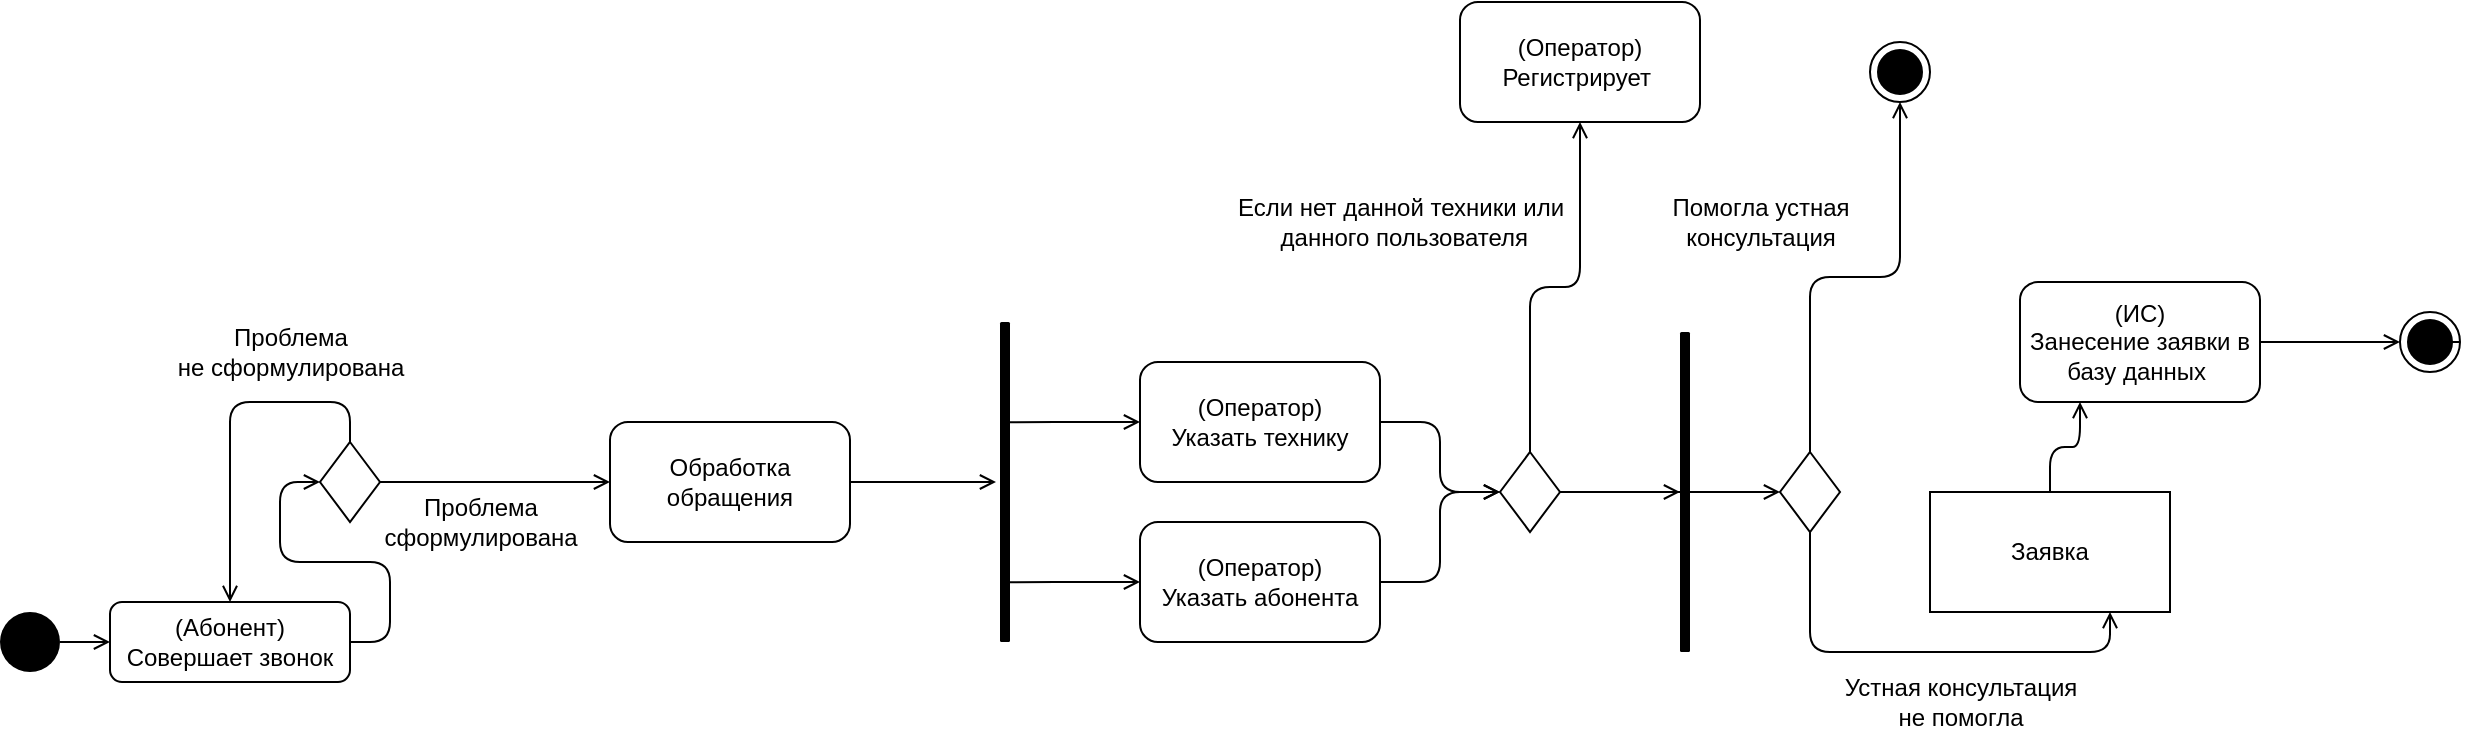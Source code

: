 <mxfile version="13.8.4" type="github">
  <diagram id="dMZ0kmUw3PBsIGC8fK4_" name="Страница 1">
    <mxGraphModel dx="1282" dy="590" grid="1" gridSize="10" guides="1" tooltips="1" connect="1" arrows="1" fold="1" page="1" pageScale="1" pageWidth="827" pageHeight="1169" math="0" shadow="0">
      <root>
        <mxCell id="0" />
        <mxCell id="1" parent="0" />
        <mxCell id="kbv3keUjFInM8lNe4cfh-9" style="edgeStyle=orthogonalEdgeStyle;curved=0;rounded=1;sketch=0;orthogonalLoop=1;jettySize=auto;html=1;exitX=1;exitY=0.5;exitDx=0;exitDy=0;entryX=0;entryY=0.5;entryDx=0;entryDy=0;endArrow=open;endFill=0;" edge="1" parent="1" source="kbv3keUjFInM8lNe4cfh-7" target="kbv3keUjFInM8lNe4cfh-8">
          <mxGeometry relative="1" as="geometry" />
        </mxCell>
        <mxCell id="kbv3keUjFInM8lNe4cfh-7" value="(Абонент)&lt;br&gt;Совершает звонок" style="rounded=1;whiteSpace=wrap;html=1;" vertex="1" parent="1">
          <mxGeometry x="125" y="640" width="120" height="40" as="geometry" />
        </mxCell>
        <mxCell id="kbv3keUjFInM8lNe4cfh-10" style="edgeStyle=orthogonalEdgeStyle;curved=0;rounded=1;sketch=0;orthogonalLoop=1;jettySize=auto;html=1;exitX=1;exitY=0.5;exitDx=0;exitDy=0;endArrow=open;endFill=0;entryX=0;entryY=0.5;entryDx=0;entryDy=0;" edge="1" parent="1" source="kbv3keUjFInM8lNe4cfh-8" target="kbv3keUjFInM8lNe4cfh-11">
          <mxGeometry relative="1" as="geometry">
            <mxPoint x="440" y="340" as="targetPoint" />
          </mxGeometry>
        </mxCell>
        <mxCell id="kbv3keUjFInM8lNe4cfh-15" style="edgeStyle=orthogonalEdgeStyle;curved=0;rounded=1;sketch=0;orthogonalLoop=1;jettySize=auto;html=1;exitX=0.5;exitY=0;exitDx=0;exitDy=0;entryX=0.5;entryY=0;entryDx=0;entryDy=0;endArrow=open;endFill=0;" edge="1" parent="1" source="kbv3keUjFInM8lNe4cfh-8" target="kbv3keUjFInM8lNe4cfh-7">
          <mxGeometry relative="1" as="geometry" />
        </mxCell>
        <mxCell id="kbv3keUjFInM8lNe4cfh-8" value="" style="rhombus;whiteSpace=wrap;html=1;" vertex="1" parent="1">
          <mxGeometry x="230" y="560" width="30" height="40" as="geometry" />
        </mxCell>
        <mxCell id="kbv3keUjFInM8lNe4cfh-24" style="edgeStyle=orthogonalEdgeStyle;curved=0;rounded=1;sketch=0;orthogonalLoop=1;jettySize=auto;html=1;exitX=1;exitY=0.5;exitDx=0;exitDy=0;endArrow=open;endFill=0;" edge="1" parent="1" source="kbv3keUjFInM8lNe4cfh-11">
          <mxGeometry relative="1" as="geometry">
            <mxPoint x="568" y="580" as="targetPoint" />
          </mxGeometry>
        </mxCell>
        <mxCell id="kbv3keUjFInM8lNe4cfh-11" value="Обработка обращения" style="rounded=1;whiteSpace=wrap;html=1;sketch=0;" vertex="1" parent="1">
          <mxGeometry x="375" y="550" width="120" height="60" as="geometry" />
        </mxCell>
        <mxCell id="kbv3keUjFInM8lNe4cfh-14" value="Проблема &lt;br&gt;сформулирована" style="text;html=1;align=center;verticalAlign=middle;resizable=0;points=[];autosize=1;" vertex="1" parent="1">
          <mxGeometry x="255" y="585" width="110" height="30" as="geometry" />
        </mxCell>
        <mxCell id="kbv3keUjFInM8lNe4cfh-16" value="Проблема &lt;br&gt;не сформулирована" style="text;html=1;align=center;verticalAlign=middle;resizable=0;points=[];autosize=1;" vertex="1" parent="1">
          <mxGeometry x="150" y="500" width="130" height="30" as="geometry" />
        </mxCell>
        <mxCell id="kbv3keUjFInM8lNe4cfh-20" style="edgeStyle=orthogonalEdgeStyle;curved=0;rounded=1;sketch=0;orthogonalLoop=1;jettySize=auto;html=1;exitX=1;exitY=0.5;exitDx=0;exitDy=0;entryX=0;entryY=0.5;entryDx=0;entryDy=0;endArrow=open;endFill=0;" edge="1" parent="1" target="kbv3keUjFInM8lNe4cfh-7">
          <mxGeometry relative="1" as="geometry">
            <mxPoint x="100" y="660.0" as="sourcePoint" />
          </mxGeometry>
        </mxCell>
        <mxCell id="kbv3keUjFInM8lNe4cfh-22" value="" style="html=1;points=[];perimeter=orthogonalPerimeter;fillColor=#000000;strokeColor=none;rounded=1;sketch=0;" vertex="1" parent="1">
          <mxGeometry x="570" y="500" width="5" height="160" as="geometry" />
        </mxCell>
        <mxCell id="kbv3keUjFInM8lNe4cfh-29" style="edgeStyle=orthogonalEdgeStyle;curved=0;rounded=1;sketch=0;orthogonalLoop=1;jettySize=auto;html=1;exitX=0;exitY=0.5;exitDx=0;exitDy=0;entryX=1;entryY=0.313;entryDx=0;entryDy=0;entryPerimeter=0;endArrow=none;endFill=0;startArrow=open;startFill=0;" edge="1" parent="1" source="kbv3keUjFInM8lNe4cfh-25" target="kbv3keUjFInM8lNe4cfh-22">
          <mxGeometry relative="1" as="geometry" />
        </mxCell>
        <mxCell id="kbv3keUjFInM8lNe4cfh-34" style="edgeStyle=orthogonalEdgeStyle;curved=0;rounded=1;sketch=0;orthogonalLoop=1;jettySize=auto;html=1;exitX=1;exitY=0.5;exitDx=0;exitDy=0;startArrow=none;startFill=0;endArrow=open;endFill=0;" edge="1" parent="1" source="kbv3keUjFInM8lNe4cfh-25" target="kbv3keUjFInM8lNe4cfh-32">
          <mxGeometry relative="1" as="geometry" />
        </mxCell>
        <mxCell id="kbv3keUjFInM8lNe4cfh-25" value="(Оператор)&lt;br&gt;Указать технику" style="rounded=1;whiteSpace=wrap;html=1;sketch=0;" vertex="1" parent="1">
          <mxGeometry x="640" y="520" width="120" height="60" as="geometry" />
        </mxCell>
        <mxCell id="kbv3keUjFInM8lNe4cfh-28" style="edgeStyle=orthogonalEdgeStyle;curved=0;rounded=1;sketch=0;orthogonalLoop=1;jettySize=auto;html=1;exitX=0;exitY=0.5;exitDx=0;exitDy=0;entryX=0.8;entryY=0.813;entryDx=0;entryDy=0;entryPerimeter=0;endArrow=none;endFill=0;startArrow=open;startFill=0;" edge="1" parent="1" source="kbv3keUjFInM8lNe4cfh-27" target="kbv3keUjFInM8lNe4cfh-22">
          <mxGeometry relative="1" as="geometry" />
        </mxCell>
        <mxCell id="kbv3keUjFInM8lNe4cfh-35" style="edgeStyle=orthogonalEdgeStyle;curved=0;rounded=1;sketch=0;orthogonalLoop=1;jettySize=auto;html=1;exitX=1;exitY=0.5;exitDx=0;exitDy=0;entryX=0;entryY=0.5;entryDx=0;entryDy=0;startArrow=none;startFill=0;endArrow=open;endFill=0;" edge="1" parent="1" source="kbv3keUjFInM8lNe4cfh-27" target="kbv3keUjFInM8lNe4cfh-32">
          <mxGeometry relative="1" as="geometry" />
        </mxCell>
        <mxCell id="kbv3keUjFInM8lNe4cfh-27" value="(Оператор)&lt;br&gt;Указать абонента" style="rounded=1;whiteSpace=wrap;html=1;sketch=0;" vertex="1" parent="1">
          <mxGeometry x="640" y="600" width="120" height="60" as="geometry" />
        </mxCell>
        <mxCell id="kbv3keUjFInM8lNe4cfh-37" style="edgeStyle=orthogonalEdgeStyle;curved=0;rounded=1;sketch=0;orthogonalLoop=1;jettySize=auto;html=1;exitX=0.5;exitY=0;exitDx=0;exitDy=0;entryX=0.5;entryY=1;entryDx=0;entryDy=0;startArrow=none;startFill=0;endArrow=open;endFill=0;" edge="1" parent="1" source="kbv3keUjFInM8lNe4cfh-32" target="kbv3keUjFInM8lNe4cfh-36">
          <mxGeometry relative="1" as="geometry" />
        </mxCell>
        <mxCell id="kbv3keUjFInM8lNe4cfh-39" style="edgeStyle=orthogonalEdgeStyle;curved=0;rounded=1;sketch=0;orthogonalLoop=1;jettySize=auto;html=1;exitX=1;exitY=0.5;exitDx=0;exitDy=0;startArrow=none;startFill=0;endArrow=open;endFill=0;" edge="1" parent="1" source="kbv3keUjFInM8lNe4cfh-32">
          <mxGeometry relative="1" as="geometry">
            <mxPoint x="910" y="585" as="targetPoint" />
          </mxGeometry>
        </mxCell>
        <mxCell id="kbv3keUjFInM8lNe4cfh-32" value="" style="rhombus;whiteSpace=wrap;html=1;" vertex="1" parent="1">
          <mxGeometry x="820" y="565" width="30" height="40" as="geometry" />
        </mxCell>
        <mxCell id="kbv3keUjFInM8lNe4cfh-36" value="(Оператор)&lt;br&gt;Регистрирует&amp;nbsp;" style="rounded=1;whiteSpace=wrap;html=1;sketch=0;" vertex="1" parent="1">
          <mxGeometry x="800" y="340" width="120" height="60" as="geometry" />
        </mxCell>
        <mxCell id="kbv3keUjFInM8lNe4cfh-38" value="Если нет данной техники или&lt;br&gt;&amp;nbsp;данного пользователя" style="text;html=1;align=center;verticalAlign=middle;resizable=0;points=[];autosize=1;" vertex="1" parent="1">
          <mxGeometry x="680" y="435" width="180" height="30" as="geometry" />
        </mxCell>
        <mxCell id="kbv3keUjFInM8lNe4cfh-40" value="" style="html=1;points=[];perimeter=orthogonalPerimeter;fillColor=#000000;strokeColor=none;rounded=1;sketch=0;" vertex="1" parent="1">
          <mxGeometry x="910" y="505" width="5" height="160" as="geometry" />
        </mxCell>
        <mxCell id="kbv3keUjFInM8lNe4cfh-56" style="edgeStyle=orthogonalEdgeStyle;curved=0;rounded=1;sketch=0;orthogonalLoop=1;jettySize=auto;html=1;exitX=0.5;exitY=0;exitDx=0;exitDy=0;entryX=0.25;entryY=1;entryDx=0;entryDy=0;startArrow=none;startFill=0;endArrow=open;endFill=0;" edge="1" parent="1" source="kbv3keUjFInM8lNe4cfh-41" target="kbv3keUjFInM8lNe4cfh-55">
          <mxGeometry relative="1" as="geometry" />
        </mxCell>
        <mxCell id="kbv3keUjFInM8lNe4cfh-41" value="Заявка" style="rounded=0;whiteSpace=wrap;html=1;sketch=0;" vertex="1" parent="1">
          <mxGeometry x="1035" y="585" width="120" height="60" as="geometry" />
        </mxCell>
        <mxCell id="kbv3keUjFInM8lNe4cfh-46" style="edgeStyle=orthogonalEdgeStyle;curved=0;rounded=1;sketch=0;orthogonalLoop=1;jettySize=auto;html=1;exitX=0.5;exitY=0;exitDx=0;exitDy=0;startArrow=none;startFill=0;endArrow=open;endFill=0;entryX=0.5;entryY=1;entryDx=0;entryDy=0;" edge="1" parent="1" source="kbv3keUjFInM8lNe4cfh-44" target="kbv3keUjFInM8lNe4cfh-47">
          <mxGeometry relative="1" as="geometry">
            <mxPoint x="1150" y="440" as="targetPoint" />
          </mxGeometry>
        </mxCell>
        <mxCell id="kbv3keUjFInM8lNe4cfh-49" style="edgeStyle=orthogonalEdgeStyle;curved=0;rounded=1;sketch=0;orthogonalLoop=1;jettySize=auto;html=1;exitX=0.5;exitY=1;exitDx=0;exitDy=0;entryX=0.75;entryY=1;entryDx=0;entryDy=0;startArrow=none;startFill=0;endArrow=open;endFill=0;" edge="1" parent="1" source="kbv3keUjFInM8lNe4cfh-44" target="kbv3keUjFInM8lNe4cfh-41">
          <mxGeometry relative="1" as="geometry" />
        </mxCell>
        <mxCell id="kbv3keUjFInM8lNe4cfh-47" value="" style="ellipse;html=1;shape=endState;fillColor=#000000;strokeColor=#000000;rounded=1;sketch=0;" vertex="1" parent="1">
          <mxGeometry x="1005" y="360" width="30" height="30" as="geometry" />
        </mxCell>
        <mxCell id="kbv3keUjFInM8lNe4cfh-48" value="Помогла устная &lt;br&gt;консультация" style="text;html=1;align=center;verticalAlign=middle;resizable=0;points=[];autosize=1;" vertex="1" parent="1">
          <mxGeometry x="895" y="435" width="110" height="30" as="geometry" />
        </mxCell>
        <mxCell id="kbv3keUjFInM8lNe4cfh-50" value="Устная консультация&lt;br&gt;не помогла" style="text;html=1;align=center;verticalAlign=middle;resizable=0;points=[];autosize=1;" vertex="1" parent="1">
          <mxGeometry x="980" y="675" width="140" height="30" as="geometry" />
        </mxCell>
        <mxCell id="kbv3keUjFInM8lNe4cfh-51" value="" style="ellipse;fillColor=#000000;strokeColor=none;rounded=0;sketch=0;" vertex="1" parent="1">
          <mxGeometry x="70" y="645" width="30" height="30" as="geometry" />
        </mxCell>
        <mxCell id="kbv3keUjFInM8lNe4cfh-44" value="" style="rhombus;whiteSpace=wrap;html=1;" vertex="1" parent="1">
          <mxGeometry x="960" y="565" width="30" height="40" as="geometry" />
        </mxCell>
        <mxCell id="kbv3keUjFInM8lNe4cfh-53" value="" style="endArrow=open;html=1;endFill=0;" edge="1" parent="1" target="kbv3keUjFInM8lNe4cfh-44">
          <mxGeometry width="50" height="50" relative="1" as="geometry">
            <mxPoint x="900" y="585.0" as="sourcePoint" />
            <mxPoint x="1060" y="585.0" as="targetPoint" />
          </mxGeometry>
        </mxCell>
        <mxCell id="kbv3keUjFInM8lNe4cfh-57" style="edgeStyle=orthogonalEdgeStyle;curved=0;rounded=1;sketch=0;orthogonalLoop=1;jettySize=auto;html=1;exitX=1;exitY=0.5;exitDx=0;exitDy=0;startArrow=none;startFill=0;endArrow=open;endFill=0;" edge="1" parent="1" source="kbv3keUjFInM8lNe4cfh-58">
          <mxGeometry relative="1" as="geometry">
            <mxPoint x="1280" y="509.714" as="targetPoint" />
          </mxGeometry>
        </mxCell>
        <mxCell id="kbv3keUjFInM8lNe4cfh-55" value="(ИС)&lt;br&gt;Занесение заявки в базу данных&amp;nbsp;" style="rounded=1;whiteSpace=wrap;html=1;sketch=0;" vertex="1" parent="1">
          <mxGeometry x="1080" y="480" width="120" height="60" as="geometry" />
        </mxCell>
        <mxCell id="kbv3keUjFInM8lNe4cfh-58" value="" style="ellipse;html=1;shape=endState;fillColor=#000000;strokeColor=#000000;rounded=1;sketch=0;" vertex="1" parent="1">
          <mxGeometry x="1270" y="495" width="30" height="30" as="geometry" />
        </mxCell>
        <mxCell id="kbv3keUjFInM8lNe4cfh-59" style="edgeStyle=orthogonalEdgeStyle;curved=0;rounded=1;sketch=0;orthogonalLoop=1;jettySize=auto;html=1;exitX=1;exitY=0.5;exitDx=0;exitDy=0;startArrow=none;startFill=0;endArrow=open;endFill=0;" edge="1" parent="1" source="kbv3keUjFInM8lNe4cfh-55" target="kbv3keUjFInM8lNe4cfh-58">
          <mxGeometry relative="1" as="geometry">
            <mxPoint x="1280" y="509.714" as="targetPoint" />
            <mxPoint x="1200" y="510" as="sourcePoint" />
          </mxGeometry>
        </mxCell>
      </root>
    </mxGraphModel>
  </diagram>
</mxfile>
